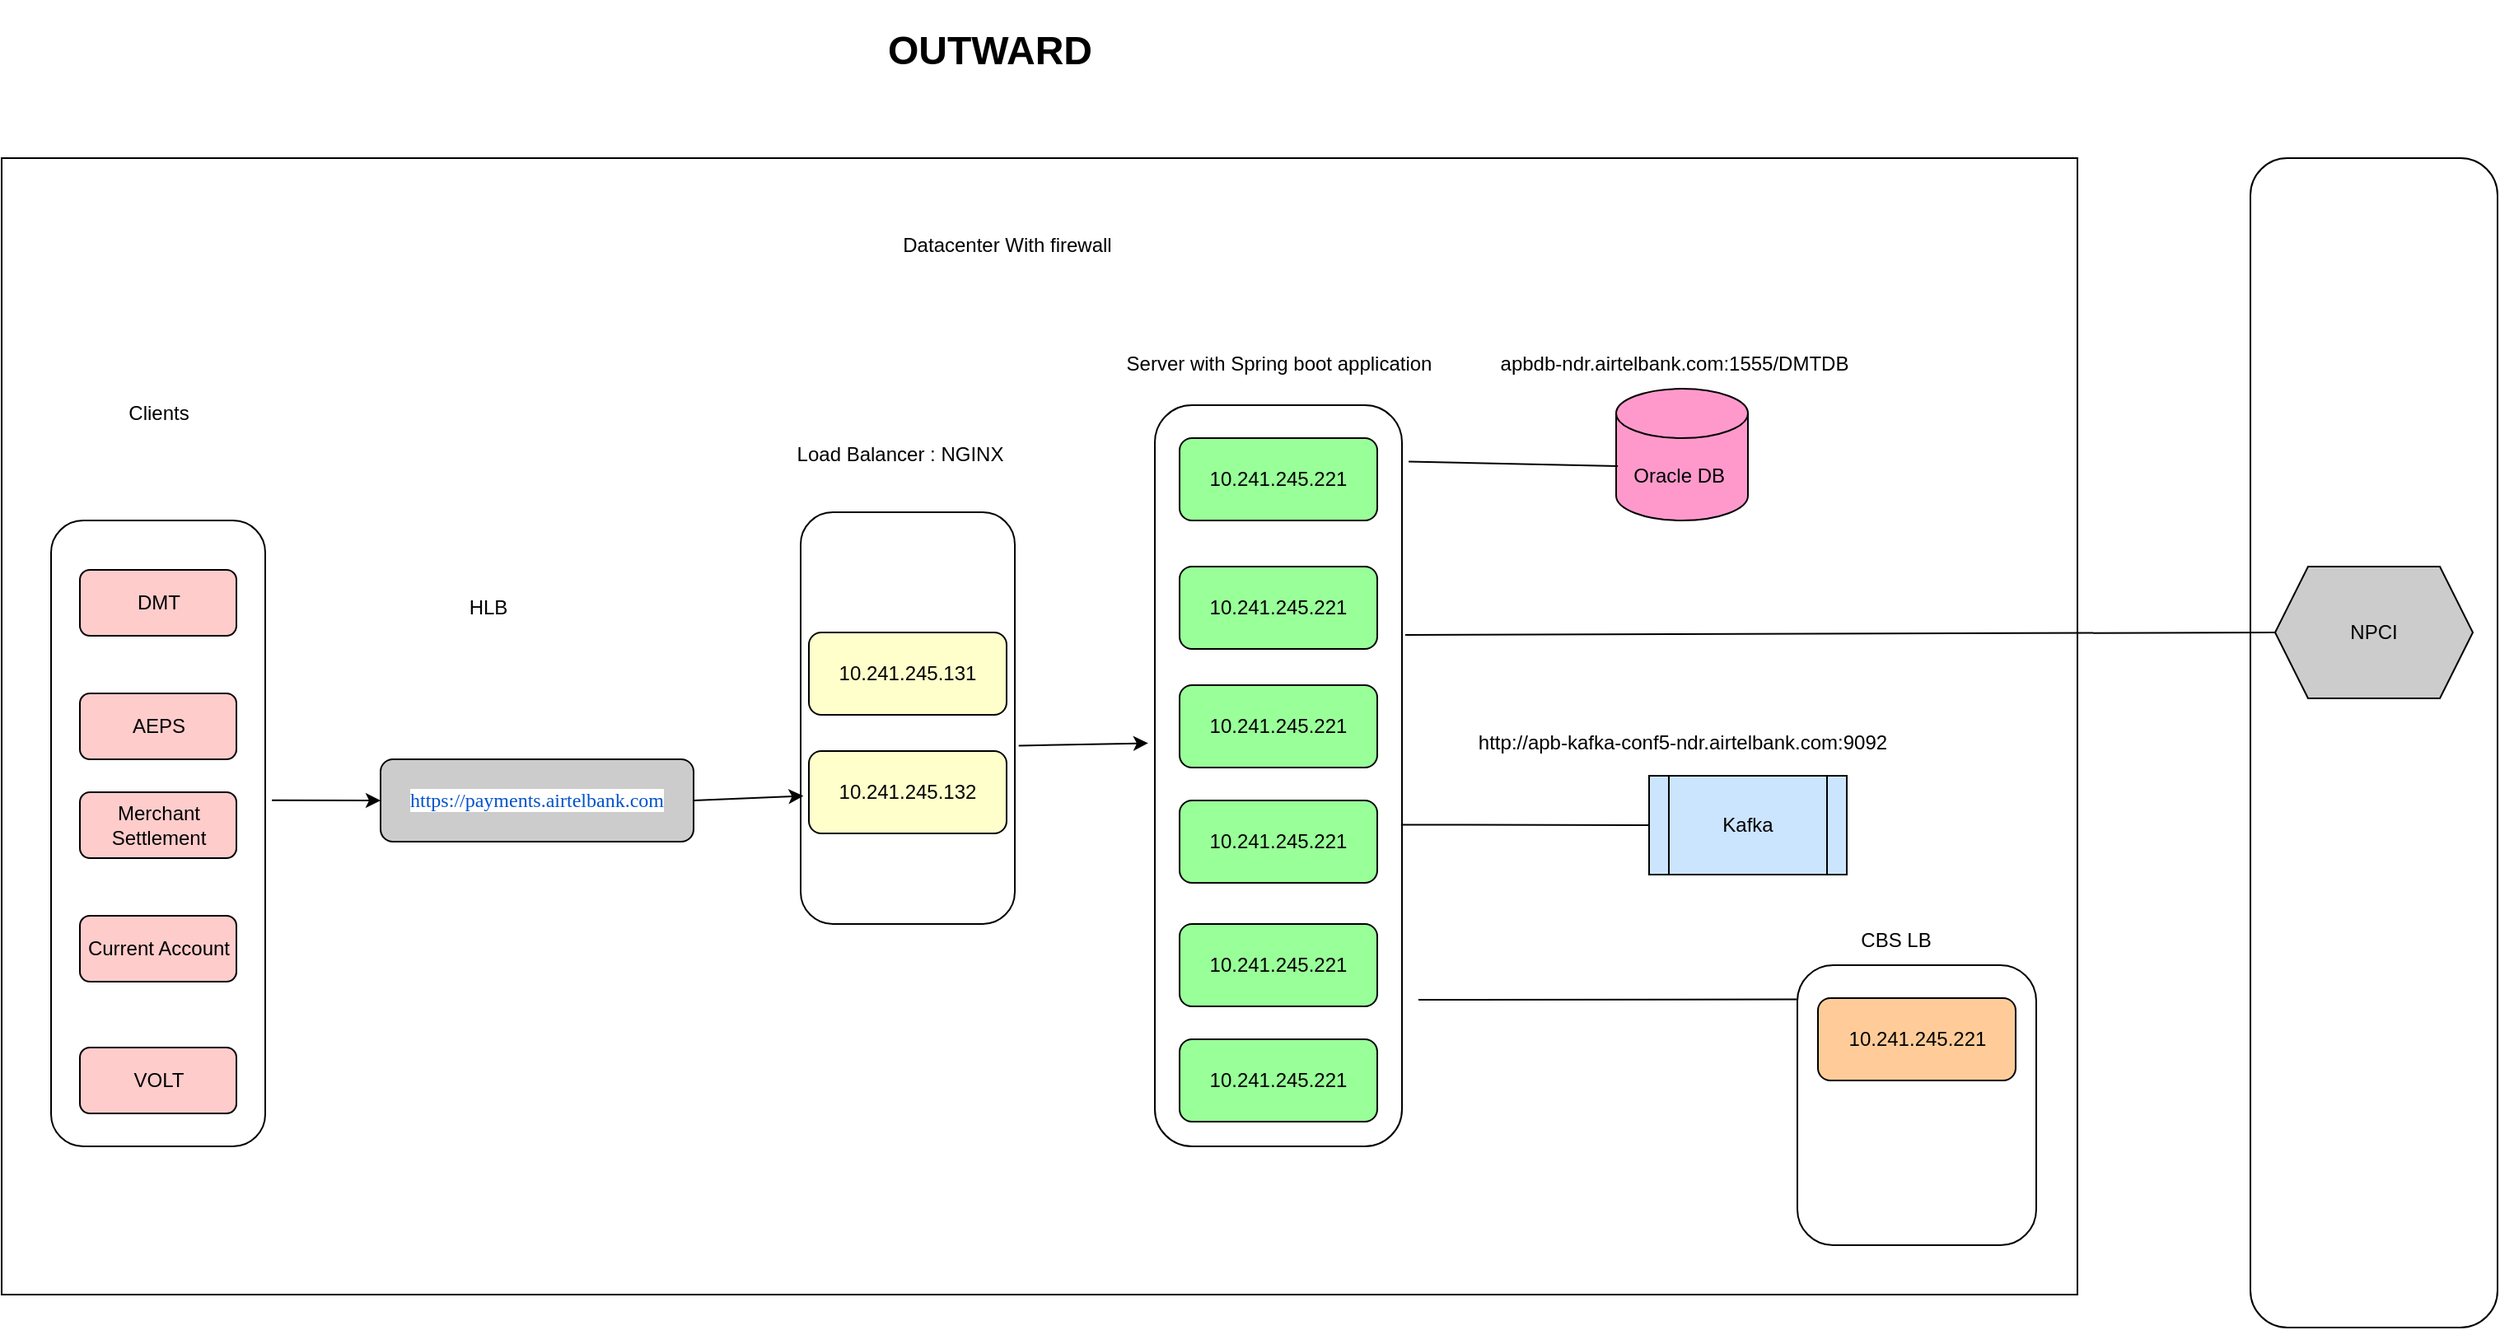 <mxfile version="21.5.2" type="github">
  <diagram name="Page-1" id="vNcc59VQCfEPZOvDmemR">
    <mxGraphModel dx="2442" dy="1956" grid="1" gridSize="10" guides="1" tooltips="1" connect="1" arrows="1" fold="1" page="1" pageScale="1" pageWidth="850" pageHeight="1100" math="0" shadow="0">
      <root>
        <mxCell id="0" />
        <mxCell id="1" parent="0" />
        <mxCell id="Pld-RQmMGz8kok_W18LP-33" value="" style="rounded=0;whiteSpace=wrap;html=1;" vertex="1" parent="1">
          <mxGeometry x="-150" y="-90" width="1260" height="690" as="geometry" />
        </mxCell>
        <mxCell id="Pld-RQmMGz8kok_W18LP-80" value="" style="rounded=1;whiteSpace=wrap;html=1;" vertex="1" parent="1">
          <mxGeometry x="940" y="400" width="145" height="170" as="geometry" />
        </mxCell>
        <mxCell id="Pld-RQmMGz8kok_W18LP-72" value="" style="rounded=1;whiteSpace=wrap;html=1;" vertex="1" parent="1">
          <mxGeometry x="1215" y="-90" width="150" height="710" as="geometry" />
        </mxCell>
        <mxCell id="Pld-RQmMGz8kok_W18LP-60" value="" style="rounded=1;whiteSpace=wrap;html=1;" vertex="1" parent="1">
          <mxGeometry x="335" y="125" width="130" height="250" as="geometry" />
        </mxCell>
        <mxCell id="Pld-RQmMGz8kok_W18LP-19" value="" style="rounded=1;whiteSpace=wrap;html=1;" vertex="1" parent="1">
          <mxGeometry x="550" y="60" width="150" height="450" as="geometry" />
        </mxCell>
        <mxCell id="Pld-RQmMGz8kok_W18LP-18" value="Load Balancer : NGINX" style="text;html=1;align=center;verticalAlign=middle;resizable=0;points=[];autosize=1;strokeColor=none;fillColor=none;" vertex="1" parent="1">
          <mxGeometry x="320" y="75" width="150" height="30" as="geometry" />
        </mxCell>
        <mxCell id="Pld-RQmMGz8kok_W18LP-20" value="Oracle DB&amp;nbsp;" style="shape=cylinder3;whiteSpace=wrap;html=1;boundedLbl=1;backgroundOutline=1;size=15;fillColor=#FF99CC;" vertex="1" parent="1">
          <mxGeometry x="830" y="50" width="80" height="80" as="geometry" />
        </mxCell>
        <mxCell id="Pld-RQmMGz8kok_W18LP-21" value="Kafka" style="shape=process;whiteSpace=wrap;html=1;backgroundOutline=1;fillColor=#CCE5FF;" vertex="1" parent="1">
          <mxGeometry x="850" y="285" width="120" height="60" as="geometry" />
        </mxCell>
        <mxCell id="Pld-RQmMGz8kok_W18LP-22" value="NPCI" style="shape=hexagon;perimeter=hexagonPerimeter2;whiteSpace=wrap;html=1;fixedSize=1;fillColor=#CCCCCC;" vertex="1" parent="1">
          <mxGeometry x="1230" y="158" width="120" height="80" as="geometry" />
        </mxCell>
        <mxCell id="Pld-RQmMGz8kok_W18LP-24" value="" style="endArrow=none;html=1;rounded=0;entryX=0.013;entryY=0.588;entryDx=0;entryDy=0;entryPerimeter=0;exitX=1.027;exitY=0.076;exitDx=0;exitDy=0;exitPerimeter=0;" edge="1" parent="1" source="Pld-RQmMGz8kok_W18LP-19" target="Pld-RQmMGz8kok_W18LP-20">
          <mxGeometry width="50" height="50" relative="1" as="geometry">
            <mxPoint x="480" y="310" as="sourcePoint" />
            <mxPoint x="530" y="260" as="targetPoint" />
          </mxGeometry>
        </mxCell>
        <mxCell id="Pld-RQmMGz8kok_W18LP-25" value="" style="endArrow=none;html=1;rounded=0;exitX=0.996;exitY=0.566;exitDx=0;exitDy=0;exitPerimeter=0;entryX=0;entryY=0.5;entryDx=0;entryDy=0;" edge="1" parent="1" source="Pld-RQmMGz8kok_W18LP-19" target="Pld-RQmMGz8kok_W18LP-21">
          <mxGeometry width="50" height="50" relative="1" as="geometry">
            <mxPoint x="480" y="310" as="sourcePoint" />
            <mxPoint x="820" y="410" as="targetPoint" />
          </mxGeometry>
        </mxCell>
        <mxCell id="Pld-RQmMGz8kok_W18LP-26" value="" style="endArrow=none;html=1;rounded=0;entryX=0;entryY=0.5;entryDx=0;entryDy=0;exitX=1.013;exitY=0.31;exitDx=0;exitDy=0;exitPerimeter=0;" edge="1" parent="1" source="Pld-RQmMGz8kok_W18LP-19" target="Pld-RQmMGz8kok_W18LP-22">
          <mxGeometry width="50" height="50" relative="1" as="geometry">
            <mxPoint x="480" y="310" as="sourcePoint" />
            <mxPoint x="530" y="260" as="targetPoint" />
          </mxGeometry>
        </mxCell>
        <mxCell id="Pld-RQmMGz8kok_W18LP-29" value="http://apb-kafka-conf5-ndr.airtelbank.com:9092" style="text;html=1;align=center;verticalAlign=middle;resizable=0;points=[];autosize=1;strokeColor=none;fillColor=none;" vertex="1" parent="1">
          <mxGeometry x="735" y="250" width="270" height="30" as="geometry" />
        </mxCell>
        <mxCell id="Pld-RQmMGz8kok_W18LP-30" value="apbdb-ndr.airtelbank.com:1555/DMTDB" style="text;html=1;align=center;verticalAlign=middle;resizable=0;points=[];autosize=1;strokeColor=none;fillColor=none;" vertex="1" parent="1">
          <mxGeometry x="750" y="20" width="230" height="30" as="geometry" />
        </mxCell>
        <mxCell id="Pld-RQmMGz8kok_W18LP-32" value="Server with Spring boot application" style="text;html=1;align=center;verticalAlign=middle;resizable=0;points=[];autosize=1;strokeColor=none;fillColor=none;" vertex="1" parent="1">
          <mxGeometry x="520" y="20" width="210" height="30" as="geometry" />
        </mxCell>
        <mxCell id="Pld-RQmMGz8kok_W18LP-34" value="Datacenter With firewall" style="text;html=1;align=center;verticalAlign=middle;resizable=0;points=[];autosize=1;strokeColor=none;fillColor=none;" vertex="1" parent="1">
          <mxGeometry x="385" y="-52" width="150" height="30" as="geometry" />
        </mxCell>
        <mxCell id="Pld-RQmMGz8kok_W18LP-50" value="10.241.245.221&lt;br&gt;" style="rounded=1;whiteSpace=wrap;html=1;fillColor=#99FF99;" vertex="1" parent="1">
          <mxGeometry x="565" y="158" width="120" height="50" as="geometry" />
        </mxCell>
        <mxCell id="Pld-RQmMGz8kok_W18LP-58" value="10.241.245.131" style="rounded=1;whiteSpace=wrap;html=1;fillColor=#FFFFCC;" vertex="1" parent="1">
          <mxGeometry x="340" y="198" width="120" height="50" as="geometry" />
        </mxCell>
        <mxCell id="Pld-RQmMGz8kok_W18LP-62" value="" style="rounded=1;whiteSpace=wrap;html=1;" vertex="1" parent="1">
          <mxGeometry x="-120" y="130" width="130" height="380" as="geometry" />
        </mxCell>
        <mxCell id="Pld-RQmMGz8kok_W18LP-64" value="Clients" style="text;html=1;align=center;verticalAlign=middle;resizable=0;points=[];autosize=1;strokeColor=none;fillColor=none;" vertex="1" parent="1">
          <mxGeometry x="-85" y="50" width="60" height="30" as="geometry" />
        </mxCell>
        <mxCell id="Pld-RQmMGz8kok_W18LP-67" value="&lt;a style=&quot;color: rgb(0, 82, 204); text-decoration: var(--aui-link-hover-decoration); text-align: left; background-color: rgb(255, 255, 255);&quot; rel=&quot;nofollow&quot; href=&quot;https://payments.airtelbank.com/pimps/NBWebClient/fcrjappinterface&quot; class=&quot;external-link&quot;&gt;&lt;font face=&quot;Comic Sans MS&quot; style=&quot;font-size: 12px;&quot;&gt;https://payments.airtelbank.com&lt;/font&gt;&lt;/a&gt;" style="rounded=1;whiteSpace=wrap;html=1;fillColor=#CCCCCC;" vertex="1" parent="1">
          <mxGeometry x="80" y="275" width="190" height="50" as="geometry" />
        </mxCell>
        <mxCell id="Pld-RQmMGz8kok_W18LP-70" value="HLB" style="text;html=1;align=center;verticalAlign=middle;resizable=0;points=[];autosize=1;strokeColor=none;fillColor=none;" vertex="1" parent="1">
          <mxGeometry x="120" y="168" width="50" height="30" as="geometry" />
        </mxCell>
        <mxCell id="Pld-RQmMGz8kok_W18LP-71" style="edgeStyle=orthogonalEdgeStyle;rounded=0;orthogonalLoop=1;jettySize=auto;html=1;exitX=0.5;exitY=1;exitDx=0;exitDy=0;" edge="1" parent="1" source="Pld-RQmMGz8kok_W18LP-67" target="Pld-RQmMGz8kok_W18LP-67">
          <mxGeometry relative="1" as="geometry" />
        </mxCell>
        <mxCell id="Pld-RQmMGz8kok_W18LP-74" value="DMT" style="rounded=1;whiteSpace=wrap;html=1;fillColor=#FFCCCC;" vertex="1" parent="1">
          <mxGeometry x="-102.5" y="160" width="95" height="40" as="geometry" />
        </mxCell>
        <mxCell id="Pld-RQmMGz8kok_W18LP-76" value="&lt;h1&gt;OUTWARD&lt;/h1&gt;" style="text;html=1;strokeColor=none;fillColor=none;align=center;verticalAlign=middle;whiteSpace=wrap;rounded=0;" vertex="1" parent="1">
          <mxGeometry x="420" y="-170" width="60" height="30" as="geometry" />
        </mxCell>
        <mxCell id="Pld-RQmMGz8kok_W18LP-78" value="10.241.245.221&lt;br&gt;" style="rounded=1;whiteSpace=wrap;html=1;fillColor=#FFCC99;" vertex="1" parent="1">
          <mxGeometry x="952.5" y="420" width="120" height="50" as="geometry" />
        </mxCell>
        <mxCell id="Pld-RQmMGz8kok_W18LP-79" value="" style="endArrow=none;html=1;rounded=0;entryX=-0.003;entryY=0.122;entryDx=0;entryDy=0;entryPerimeter=0;" edge="1" parent="1" target="Pld-RQmMGz8kok_W18LP-80">
          <mxGeometry width="50" height="50" relative="1" as="geometry">
            <mxPoint x="710" y="421" as="sourcePoint" />
            <mxPoint x="600" y="130" as="targetPoint" />
          </mxGeometry>
        </mxCell>
        <mxCell id="Pld-RQmMGz8kok_W18LP-81" value="CBS LB" style="text;html=1;strokeColor=none;fillColor=none;align=center;verticalAlign=middle;whiteSpace=wrap;rounded=0;" vertex="1" parent="1">
          <mxGeometry x="970" y="370" width="60" height="30" as="geometry" />
        </mxCell>
        <mxCell id="Pld-RQmMGz8kok_W18LP-84" value="VOLT" style="rounded=1;whiteSpace=wrap;html=1;fillColor=#FFCCCC;" vertex="1" parent="1">
          <mxGeometry x="-102.5" y="450" width="95" height="40" as="geometry" />
        </mxCell>
        <mxCell id="Pld-RQmMGz8kok_W18LP-85" value="Current Account" style="rounded=1;whiteSpace=wrap;html=1;fillColor=#FFCCCC;" vertex="1" parent="1">
          <mxGeometry x="-102.5" y="370" width="95" height="40" as="geometry" />
        </mxCell>
        <mxCell id="Pld-RQmMGz8kok_W18LP-86" value="AEPS" style="rounded=1;whiteSpace=wrap;html=1;fillColor=#FFCCCC;" vertex="1" parent="1">
          <mxGeometry x="-102.5" y="235" width="95" height="40" as="geometry" />
        </mxCell>
        <mxCell id="Pld-RQmMGz8kok_W18LP-87" value="Merchant Settlement" style="rounded=1;whiteSpace=wrap;html=1;fillColor=#FFCCCC;" vertex="1" parent="1">
          <mxGeometry x="-102.5" y="295" width="95" height="40" as="geometry" />
        </mxCell>
        <mxCell id="Pld-RQmMGz8kok_W18LP-89" value="10.241.245.132" style="rounded=1;whiteSpace=wrap;html=1;fillColor=#FFFFCC;" vertex="1" parent="1">
          <mxGeometry x="340" y="270" width="120" height="50" as="geometry" />
        </mxCell>
        <mxCell id="Pld-RQmMGz8kok_W18LP-90" value="10.241.245.221&lt;br&gt;" style="rounded=1;whiteSpace=wrap;html=1;fillColor=#99FF99;" vertex="1" parent="1">
          <mxGeometry x="565" y="445" width="120" height="50" as="geometry" />
        </mxCell>
        <mxCell id="Pld-RQmMGz8kok_W18LP-91" value="10.241.245.221&lt;br&gt;" style="rounded=1;whiteSpace=wrap;html=1;fillColor=#99FF99;" vertex="1" parent="1">
          <mxGeometry x="565" y="80" width="120" height="50" as="geometry" />
        </mxCell>
        <mxCell id="Pld-RQmMGz8kok_W18LP-92" value="10.241.245.221&lt;br&gt;" style="rounded=1;whiteSpace=wrap;html=1;fillColor=#99FF99;" vertex="1" parent="1">
          <mxGeometry x="565" y="230" width="120" height="50" as="geometry" />
        </mxCell>
        <mxCell id="Pld-RQmMGz8kok_W18LP-93" value="10.241.245.221&lt;br&gt;" style="rounded=1;whiteSpace=wrap;html=1;fillColor=#99FF99;" vertex="1" parent="1">
          <mxGeometry x="565" y="300" width="120" height="50" as="geometry" />
        </mxCell>
        <mxCell id="Pld-RQmMGz8kok_W18LP-94" value="10.241.245.221&lt;br&gt;" style="rounded=1;whiteSpace=wrap;html=1;fillColor=#99FF99;" vertex="1" parent="1">
          <mxGeometry x="565" y="375" width="120" height="50" as="geometry" />
        </mxCell>
        <mxCell id="Pld-RQmMGz8kok_W18LP-95" value="" style="endArrow=classic;html=1;rounded=0;exitX=1.031;exitY=0.447;exitDx=0;exitDy=0;exitPerimeter=0;entryX=0;entryY=0.5;entryDx=0;entryDy=0;" edge="1" parent="1" source="Pld-RQmMGz8kok_W18LP-62" target="Pld-RQmMGz8kok_W18LP-67">
          <mxGeometry width="50" height="50" relative="1" as="geometry">
            <mxPoint x="610" y="230" as="sourcePoint" />
            <mxPoint x="660" y="180" as="targetPoint" />
          </mxGeometry>
        </mxCell>
        <mxCell id="Pld-RQmMGz8kok_W18LP-96" value="" style="endArrow=classic;html=1;rounded=0;exitX=1;exitY=0.5;exitDx=0;exitDy=0;entryX=0.013;entryY=0.689;entryDx=0;entryDy=0;entryPerimeter=0;" edge="1" parent="1" source="Pld-RQmMGz8kok_W18LP-67" target="Pld-RQmMGz8kok_W18LP-60">
          <mxGeometry width="50" height="50" relative="1" as="geometry">
            <mxPoint x="610" y="230" as="sourcePoint" />
            <mxPoint x="660" y="180" as="targetPoint" />
          </mxGeometry>
        </mxCell>
        <mxCell id="Pld-RQmMGz8kok_W18LP-97" value="" style="endArrow=classic;html=1;rounded=0;exitX=1.018;exitY=0.567;exitDx=0;exitDy=0;exitPerimeter=0;entryX=-0.027;entryY=0.456;entryDx=0;entryDy=0;entryPerimeter=0;" edge="1" parent="1" source="Pld-RQmMGz8kok_W18LP-60" target="Pld-RQmMGz8kok_W18LP-19">
          <mxGeometry width="50" height="50" relative="1" as="geometry">
            <mxPoint x="610" y="230" as="sourcePoint" />
            <mxPoint x="660" y="180" as="targetPoint" />
          </mxGeometry>
        </mxCell>
      </root>
    </mxGraphModel>
  </diagram>
</mxfile>
